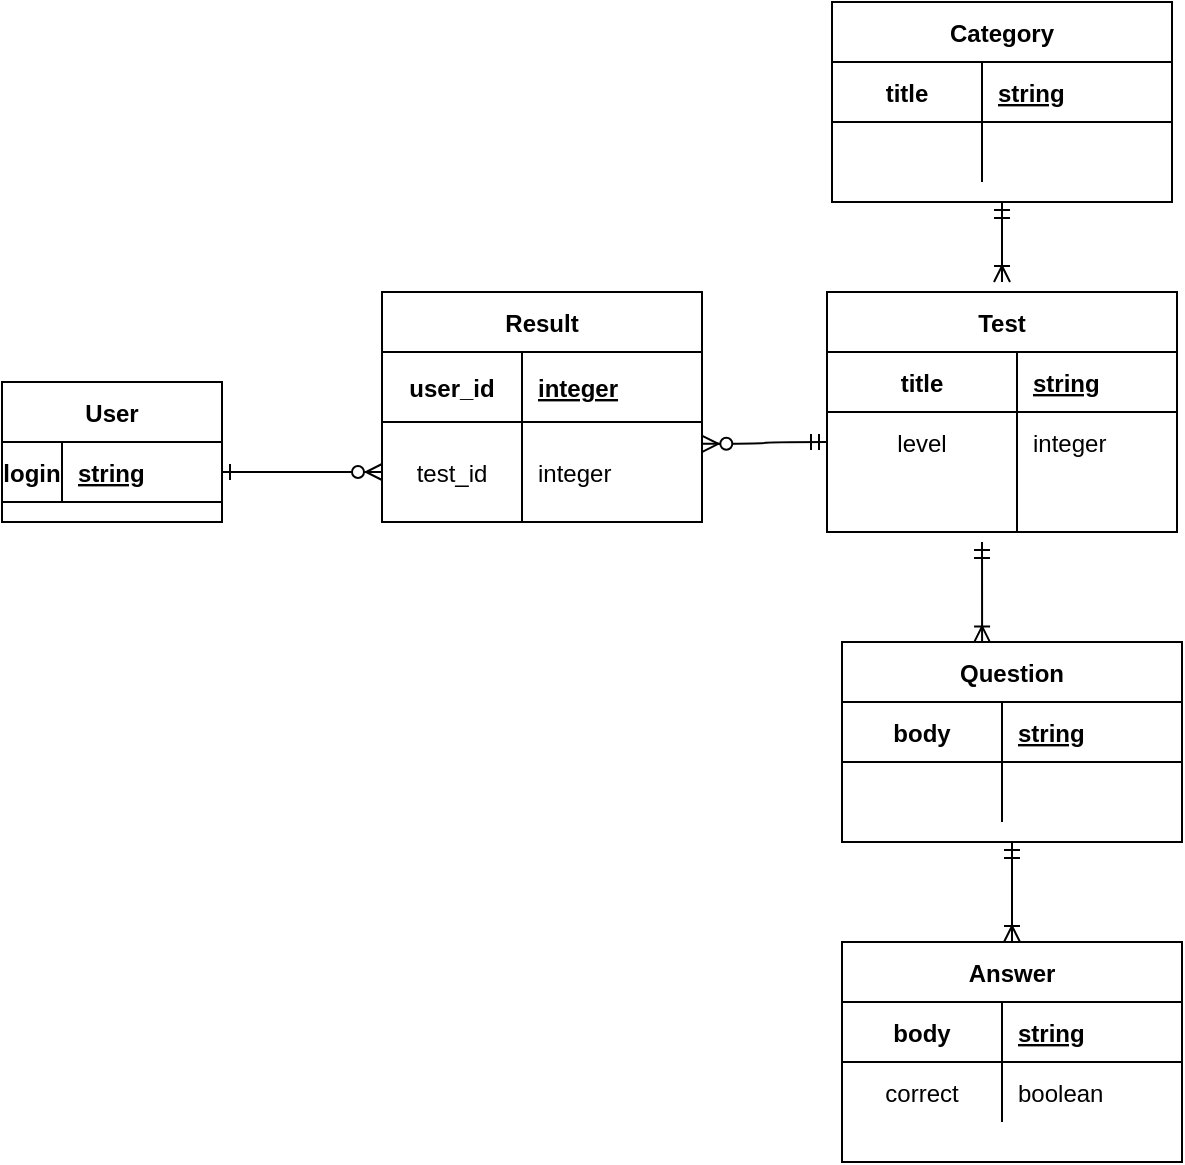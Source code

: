 <mxfile version="13.7.7" type="github">
  <diagram id="R2lEEEUBdFMjLlhIrx00" name="Page-1">
    <mxGraphModel dx="789" dy="1538" grid="1" gridSize="10" guides="1" tooltips="1" connect="1" arrows="1" fold="1" page="1" pageScale="1" pageWidth="850" pageHeight="1100" math="0" shadow="0" extFonts="Permanent Marker^https://fonts.googleapis.com/css?family=Permanent+Marker">
      <root>
        <mxCell id="0" />
        <mxCell id="1" parent="0" />
        <mxCell id="C-vyLk0tnHw3VtMMgP7b-1" value="" style="edgeStyle=entityRelationEdgeStyle;endArrow=ERzeroToMany;startArrow=ERone;endFill=1;startFill=0;" parent="1" source="C-vyLk0tnHw3VtMMgP7b-24" target="C-vyLk0tnHw3VtMMgP7b-6" edge="1">
          <mxGeometry width="100" height="100" relative="1" as="geometry">
            <mxPoint x="340" y="720" as="sourcePoint" />
            <mxPoint x="440" y="620" as="targetPoint" />
          </mxGeometry>
        </mxCell>
        <mxCell id="C-vyLk0tnHw3VtMMgP7b-23" value="User" style="shape=table;startSize=30;container=1;collapsible=1;childLayout=tableLayout;fixedRows=1;rowLines=0;fontStyle=1;align=center;resizeLast=1;" parent="1" vertex="1">
          <mxGeometry x="10" y="110" width="110" height="70" as="geometry" />
        </mxCell>
        <mxCell id="C-vyLk0tnHw3VtMMgP7b-24" value="" style="shape=partialRectangle;collapsible=0;dropTarget=0;pointerEvents=0;fillColor=none;points=[[0,0.5],[1,0.5]];portConstraint=eastwest;top=0;left=0;right=0;bottom=1;" parent="C-vyLk0tnHw3VtMMgP7b-23" vertex="1">
          <mxGeometry y="30" width="110" height="30" as="geometry" />
        </mxCell>
        <mxCell id="C-vyLk0tnHw3VtMMgP7b-25" value="login" style="shape=partialRectangle;overflow=hidden;connectable=0;fillColor=none;top=0;left=0;bottom=0;right=0;fontStyle=1;" parent="C-vyLk0tnHw3VtMMgP7b-24" vertex="1">
          <mxGeometry width="30" height="30" as="geometry" />
        </mxCell>
        <mxCell id="C-vyLk0tnHw3VtMMgP7b-26" value="string" style="shape=partialRectangle;overflow=hidden;connectable=0;fillColor=none;top=0;left=0;bottom=0;right=0;align=left;spacingLeft=6;fontStyle=5;" parent="C-vyLk0tnHw3VtMMgP7b-24" vertex="1">
          <mxGeometry x="30" width="80" height="30" as="geometry" />
        </mxCell>
        <mxCell id="3rdN5khloXPjxQFkCJTl-29" value="" style="edgeStyle=entityRelationEdgeStyle;fontSize=12;html=1;endArrow=ERmandOne;startArrow=ERzeroToMany;entryX=0;entryY=0.5;entryDx=0;entryDy=0;exitX=1.001;exitY=0.218;exitDx=0;exitDy=0;exitPerimeter=0;curved=1;startFill=1;endFill=0;" edge="1" parent="1" source="C-vyLk0tnHw3VtMMgP7b-6" target="C-vyLk0tnHw3VtMMgP7b-17">
          <mxGeometry width="100" height="100" relative="1" as="geometry">
            <mxPoint x="410" y="230" as="sourcePoint" />
            <mxPoint x="440" y="180" as="targetPoint" />
          </mxGeometry>
        </mxCell>
        <mxCell id="3rdN5khloXPjxQFkCJTl-33" value="" style="edgeStyle=elbowEdgeStyle;elbow=vertical;endArrow=ERmandOne;html=1;startArrow=ERoneToMany;startFill=0;endFill=0;exitX=0.412;exitY=0.002;exitDx=0;exitDy=0;exitPerimeter=0;" edge="1" parent="1" source="3rdN5khloXPjxQFkCJTl-15">
          <mxGeometry width="50" height="50" relative="1" as="geometry">
            <mxPoint x="500" y="230" as="sourcePoint" />
            <mxPoint x="500" y="190" as="targetPoint" />
            <Array as="points">
              <mxPoint x="513" y="214" />
            </Array>
          </mxGeometry>
        </mxCell>
        <mxCell id="3rdN5khloXPjxQFkCJTl-38" value="" style="edgeStyle=elbowEdgeStyle;elbow=vertical;endArrow=ERmandOne;html=1;exitX=0.5;exitY=0;exitDx=0;exitDy=0;entryX=0.5;entryY=1;entryDx=0;entryDy=0;startArrow=ERoneToMany;startFill=0;endFill=0;" edge="1" parent="1" source="3rdN5khloXPjxQFkCJTl-22" target="3rdN5khloXPjxQFkCJTl-15">
          <mxGeometry width="50" height="50" relative="1" as="geometry">
            <mxPoint x="440" y="360" as="sourcePoint" />
            <mxPoint x="490" y="350" as="targetPoint" />
          </mxGeometry>
        </mxCell>
        <mxCell id="3rdN5khloXPjxQFkCJTl-39" value="" style="edgeStyle=elbowEdgeStyle;elbow=vertical;endArrow=ERmandOne;html=1;entryX=0.5;entryY=1;entryDx=0;entryDy=0;startArrow=ERoneToMany;startFill=0;endFill=0;" edge="1" parent="1" target="3rdN5khloXPjxQFkCJTl-8">
          <mxGeometry width="50" height="50" relative="1" as="geometry">
            <mxPoint x="510" y="60" as="sourcePoint" />
            <mxPoint x="510" y="10" as="targetPoint" />
            <Array as="points">
              <mxPoint x="510" y="60" />
            </Array>
          </mxGeometry>
        </mxCell>
        <mxCell id="3rdN5khloXPjxQFkCJTl-8" value="Category" style="shape=table;startSize=30;container=1;collapsible=1;childLayout=tableLayout;fixedRows=1;rowLines=0;fontStyle=1;align=center;resizeLast=1;" vertex="1" parent="1">
          <mxGeometry x="425" y="-80" width="170" height="100" as="geometry" />
        </mxCell>
        <mxCell id="3rdN5khloXPjxQFkCJTl-9" value="" style="shape=partialRectangle;collapsible=0;dropTarget=0;pointerEvents=0;fillColor=none;points=[[0,0.5],[1,0.5]];portConstraint=eastwest;top=0;left=0;right=0;bottom=1;" vertex="1" parent="3rdN5khloXPjxQFkCJTl-8">
          <mxGeometry y="30" width="170" height="30" as="geometry" />
        </mxCell>
        <mxCell id="3rdN5khloXPjxQFkCJTl-10" value="title" style="shape=partialRectangle;overflow=hidden;connectable=0;fillColor=none;top=0;left=0;bottom=0;right=0;fontStyle=1;" vertex="1" parent="3rdN5khloXPjxQFkCJTl-9">
          <mxGeometry width="75" height="30" as="geometry" />
        </mxCell>
        <mxCell id="3rdN5khloXPjxQFkCJTl-11" value="string" style="shape=partialRectangle;overflow=hidden;connectable=0;fillColor=none;top=0;left=0;bottom=0;right=0;align=left;spacingLeft=6;fontStyle=5;" vertex="1" parent="3rdN5khloXPjxQFkCJTl-9">
          <mxGeometry x="75" width="95" height="30" as="geometry" />
        </mxCell>
        <mxCell id="3rdN5khloXPjxQFkCJTl-12" value="" style="shape=partialRectangle;collapsible=0;dropTarget=0;pointerEvents=0;fillColor=none;points=[[0,0.5],[1,0.5]];portConstraint=eastwest;top=0;left=0;right=0;bottom=0;" vertex="1" parent="3rdN5khloXPjxQFkCJTl-8">
          <mxGeometry y="60" width="170" height="30" as="geometry" />
        </mxCell>
        <mxCell id="3rdN5khloXPjxQFkCJTl-13" value="" style="shape=partialRectangle;overflow=hidden;connectable=0;fillColor=none;top=0;left=0;bottom=0;right=0;" vertex="1" parent="3rdN5khloXPjxQFkCJTl-12">
          <mxGeometry width="75" height="30" as="geometry" />
        </mxCell>
        <mxCell id="3rdN5khloXPjxQFkCJTl-14" value="" style="shape=partialRectangle;overflow=hidden;connectable=0;fillColor=none;top=0;left=0;bottom=0;right=0;align=left;spacingLeft=6;" vertex="1" parent="3rdN5khloXPjxQFkCJTl-12">
          <mxGeometry x="75" width="95" height="30" as="geometry" />
        </mxCell>
        <mxCell id="3rdN5khloXPjxQFkCJTl-15" value="Question" style="shape=table;startSize=30;container=1;collapsible=1;childLayout=tableLayout;fixedRows=1;rowLines=0;fontStyle=1;align=center;resizeLast=1;" vertex="1" parent="1">
          <mxGeometry x="430" y="240" width="170" height="100" as="geometry" />
        </mxCell>
        <mxCell id="3rdN5khloXPjxQFkCJTl-16" value="" style="shape=partialRectangle;collapsible=0;dropTarget=0;pointerEvents=0;fillColor=none;points=[[0,0.5],[1,0.5]];portConstraint=eastwest;top=0;left=0;right=0;bottom=1;" vertex="1" parent="3rdN5khloXPjxQFkCJTl-15">
          <mxGeometry y="30" width="170" height="30" as="geometry" />
        </mxCell>
        <mxCell id="3rdN5khloXPjxQFkCJTl-17" value="body" style="shape=partialRectangle;overflow=hidden;connectable=0;fillColor=none;top=0;left=0;bottom=0;right=0;fontStyle=1;" vertex="1" parent="3rdN5khloXPjxQFkCJTl-16">
          <mxGeometry width="80" height="30" as="geometry" />
        </mxCell>
        <mxCell id="3rdN5khloXPjxQFkCJTl-18" value="string" style="shape=partialRectangle;overflow=hidden;connectable=0;fillColor=none;top=0;left=0;bottom=0;right=0;align=left;spacingLeft=6;fontStyle=5;" vertex="1" parent="3rdN5khloXPjxQFkCJTl-16">
          <mxGeometry x="80" width="90" height="30" as="geometry" />
        </mxCell>
        <mxCell id="3rdN5khloXPjxQFkCJTl-19" value="" style="shape=partialRectangle;collapsible=0;dropTarget=0;pointerEvents=0;fillColor=none;points=[[0,0.5],[1,0.5]];portConstraint=eastwest;top=0;left=0;right=0;bottom=0;" vertex="1" parent="3rdN5khloXPjxQFkCJTl-15">
          <mxGeometry y="60" width="170" height="30" as="geometry" />
        </mxCell>
        <mxCell id="3rdN5khloXPjxQFkCJTl-20" value="" style="shape=partialRectangle;overflow=hidden;connectable=0;fillColor=none;top=0;left=0;bottom=0;right=0;" vertex="1" parent="3rdN5khloXPjxQFkCJTl-19">
          <mxGeometry width="80" height="30" as="geometry" />
        </mxCell>
        <mxCell id="3rdN5khloXPjxQFkCJTl-21" value="" style="shape=partialRectangle;overflow=hidden;connectable=0;fillColor=none;top=0;left=0;bottom=0;right=0;align=left;spacingLeft=6;" vertex="1" parent="3rdN5khloXPjxQFkCJTl-19">
          <mxGeometry x="80" width="90" height="30" as="geometry" />
        </mxCell>
        <mxCell id="3rdN5khloXPjxQFkCJTl-22" value="Answer" style="shape=table;startSize=30;container=1;collapsible=1;childLayout=tableLayout;fixedRows=1;rowLines=0;fontStyle=1;align=center;resizeLast=1;" vertex="1" parent="1">
          <mxGeometry x="430" y="390" width="170" height="110" as="geometry" />
        </mxCell>
        <mxCell id="3rdN5khloXPjxQFkCJTl-23" value="" style="shape=partialRectangle;collapsible=0;dropTarget=0;pointerEvents=0;fillColor=none;points=[[0,0.5],[1,0.5]];portConstraint=eastwest;top=0;left=0;right=0;bottom=1;" vertex="1" parent="3rdN5khloXPjxQFkCJTl-22">
          <mxGeometry y="30" width="170" height="30" as="geometry" />
        </mxCell>
        <mxCell id="3rdN5khloXPjxQFkCJTl-24" value="body" style="shape=partialRectangle;overflow=hidden;connectable=0;fillColor=none;top=0;left=0;bottom=0;right=0;fontStyle=1;" vertex="1" parent="3rdN5khloXPjxQFkCJTl-23">
          <mxGeometry width="80" height="30" as="geometry" />
        </mxCell>
        <mxCell id="3rdN5khloXPjxQFkCJTl-25" value="string" style="shape=partialRectangle;overflow=hidden;connectable=0;fillColor=none;top=0;left=0;bottom=0;right=0;align=left;spacingLeft=6;fontStyle=5;" vertex="1" parent="3rdN5khloXPjxQFkCJTl-23">
          <mxGeometry x="80" width="90" height="30" as="geometry" />
        </mxCell>
        <mxCell id="3rdN5khloXPjxQFkCJTl-26" value="" style="shape=partialRectangle;collapsible=0;dropTarget=0;pointerEvents=0;fillColor=none;points=[[0,0.5],[1,0.5]];portConstraint=eastwest;top=0;left=0;right=0;bottom=0;" vertex="1" parent="3rdN5khloXPjxQFkCJTl-22">
          <mxGeometry y="60" width="170" height="30" as="geometry" />
        </mxCell>
        <mxCell id="3rdN5khloXPjxQFkCJTl-27" value="correct" style="shape=partialRectangle;overflow=hidden;connectable=0;fillColor=none;top=0;left=0;bottom=0;right=0;" vertex="1" parent="3rdN5khloXPjxQFkCJTl-26">
          <mxGeometry width="80" height="30" as="geometry" />
        </mxCell>
        <mxCell id="3rdN5khloXPjxQFkCJTl-28" value="boolean" style="shape=partialRectangle;overflow=hidden;connectable=0;fillColor=none;top=0;left=0;bottom=0;right=0;align=left;spacingLeft=6;" vertex="1" parent="3rdN5khloXPjxQFkCJTl-26">
          <mxGeometry x="80" width="90" height="30" as="geometry" />
        </mxCell>
        <mxCell id="C-vyLk0tnHw3VtMMgP7b-2" value="Result" style="shape=table;startSize=30;container=1;collapsible=1;childLayout=tableLayout;fixedRows=1;rowLines=0;fontStyle=1;align=center;resizeLast=1;" parent="1" vertex="1">
          <mxGeometry x="200" y="65" width="160" height="115" as="geometry" />
        </mxCell>
        <mxCell id="C-vyLk0tnHw3VtMMgP7b-3" value="" style="shape=partialRectangle;collapsible=0;dropTarget=0;pointerEvents=0;fillColor=none;points=[[0,0.5],[1,0.5]];portConstraint=eastwest;top=0;left=0;right=0;bottom=1;" parent="C-vyLk0tnHw3VtMMgP7b-2" vertex="1">
          <mxGeometry y="30" width="160" height="35" as="geometry" />
        </mxCell>
        <mxCell id="C-vyLk0tnHw3VtMMgP7b-4" value="user_id" style="shape=partialRectangle;overflow=hidden;connectable=0;fillColor=none;top=0;left=0;bottom=0;right=0;fontStyle=1;" parent="C-vyLk0tnHw3VtMMgP7b-3" vertex="1">
          <mxGeometry width="70" height="35" as="geometry" />
        </mxCell>
        <mxCell id="C-vyLk0tnHw3VtMMgP7b-5" value="integer" style="shape=partialRectangle;overflow=hidden;connectable=0;fillColor=none;top=0;left=0;bottom=0;right=0;align=left;spacingLeft=6;fontStyle=5;" parent="C-vyLk0tnHw3VtMMgP7b-3" vertex="1">
          <mxGeometry x="70" width="90" height="35" as="geometry" />
        </mxCell>
        <mxCell id="C-vyLk0tnHw3VtMMgP7b-6" value="" style="shape=partialRectangle;collapsible=0;dropTarget=0;pointerEvents=0;fillColor=none;points=[[0,0.5],[1,0.5]];portConstraint=eastwest;top=0;left=0;right=0;bottom=0;" parent="C-vyLk0tnHw3VtMMgP7b-2" vertex="1">
          <mxGeometry y="65" width="160" height="50" as="geometry" />
        </mxCell>
        <mxCell id="C-vyLk0tnHw3VtMMgP7b-7" value="test_id" style="shape=partialRectangle;overflow=hidden;connectable=0;fillColor=none;top=0;left=0;bottom=0;right=0;" parent="C-vyLk0tnHw3VtMMgP7b-6" vertex="1">
          <mxGeometry width="70" height="50" as="geometry" />
        </mxCell>
        <mxCell id="C-vyLk0tnHw3VtMMgP7b-8" value="integer" style="shape=partialRectangle;overflow=hidden;connectable=0;fillColor=none;top=0;left=0;bottom=0;right=0;align=left;spacingLeft=6;" parent="C-vyLk0tnHw3VtMMgP7b-6" vertex="1">
          <mxGeometry x="70" width="90" height="50" as="geometry" />
        </mxCell>
        <mxCell id="C-vyLk0tnHw3VtMMgP7b-13" value="Test" style="shape=table;startSize=30;container=1;collapsible=1;childLayout=tableLayout;fixedRows=1;rowLines=0;fontStyle=1;align=center;resizeLast=1;" parent="1" vertex="1">
          <mxGeometry x="422.5" y="65" width="175" height="120" as="geometry" />
        </mxCell>
        <mxCell id="C-vyLk0tnHw3VtMMgP7b-14" value="" style="shape=partialRectangle;collapsible=0;dropTarget=0;pointerEvents=0;fillColor=none;points=[[0,0.5],[1,0.5]];portConstraint=eastwest;top=0;left=0;right=0;bottom=1;" parent="C-vyLk0tnHw3VtMMgP7b-13" vertex="1">
          <mxGeometry y="30" width="175" height="30" as="geometry" />
        </mxCell>
        <mxCell id="C-vyLk0tnHw3VtMMgP7b-15" value="title" style="shape=partialRectangle;overflow=hidden;connectable=0;fillColor=none;top=0;left=0;bottom=0;right=0;fontStyle=1;" parent="C-vyLk0tnHw3VtMMgP7b-14" vertex="1">
          <mxGeometry width="95" height="30" as="geometry" />
        </mxCell>
        <mxCell id="C-vyLk0tnHw3VtMMgP7b-16" value="string" style="shape=partialRectangle;overflow=hidden;connectable=0;fillColor=none;top=0;left=0;bottom=0;right=0;align=left;spacingLeft=6;fontStyle=5;" parent="C-vyLk0tnHw3VtMMgP7b-14" vertex="1">
          <mxGeometry x="95" width="80" height="30" as="geometry" />
        </mxCell>
        <mxCell id="C-vyLk0tnHw3VtMMgP7b-17" value="" style="shape=partialRectangle;collapsible=0;dropTarget=0;pointerEvents=0;fillColor=none;points=[[0,0.5],[1,0.5]];portConstraint=eastwest;top=0;left=0;right=0;bottom=0;" parent="C-vyLk0tnHw3VtMMgP7b-13" vertex="1">
          <mxGeometry y="60" width="175" height="30" as="geometry" />
        </mxCell>
        <mxCell id="C-vyLk0tnHw3VtMMgP7b-18" value="level" style="shape=partialRectangle;overflow=hidden;connectable=0;fillColor=none;top=0;left=0;bottom=0;right=0;" parent="C-vyLk0tnHw3VtMMgP7b-17" vertex="1">
          <mxGeometry width="95" height="30" as="geometry" />
        </mxCell>
        <mxCell id="C-vyLk0tnHw3VtMMgP7b-19" value="integer" style="shape=partialRectangle;overflow=hidden;connectable=0;fillColor=none;top=0;left=0;bottom=0;right=0;align=left;spacingLeft=6;" parent="C-vyLk0tnHw3VtMMgP7b-17" vertex="1">
          <mxGeometry x="95" width="80" height="30" as="geometry" />
        </mxCell>
        <mxCell id="C-vyLk0tnHw3VtMMgP7b-20" value="" style="shape=partialRectangle;collapsible=0;dropTarget=0;pointerEvents=0;fillColor=none;points=[[0,0.5],[1,0.5]];portConstraint=eastwest;top=0;left=0;right=0;bottom=0;" parent="C-vyLk0tnHw3VtMMgP7b-13" vertex="1">
          <mxGeometry y="90" width="175" height="30" as="geometry" />
        </mxCell>
        <mxCell id="C-vyLk0tnHw3VtMMgP7b-21" value="" style="shape=partialRectangle;overflow=hidden;connectable=0;fillColor=none;top=0;left=0;bottom=0;right=0;" parent="C-vyLk0tnHw3VtMMgP7b-20" vertex="1">
          <mxGeometry width="95" height="30" as="geometry" />
        </mxCell>
        <mxCell id="C-vyLk0tnHw3VtMMgP7b-22" value="" style="shape=partialRectangle;overflow=hidden;connectable=0;fillColor=none;top=0;left=0;bottom=0;right=0;align=left;spacingLeft=6;" parent="C-vyLk0tnHw3VtMMgP7b-20" vertex="1">
          <mxGeometry x="95" width="80" height="30" as="geometry" />
        </mxCell>
      </root>
    </mxGraphModel>
  </diagram>
</mxfile>
